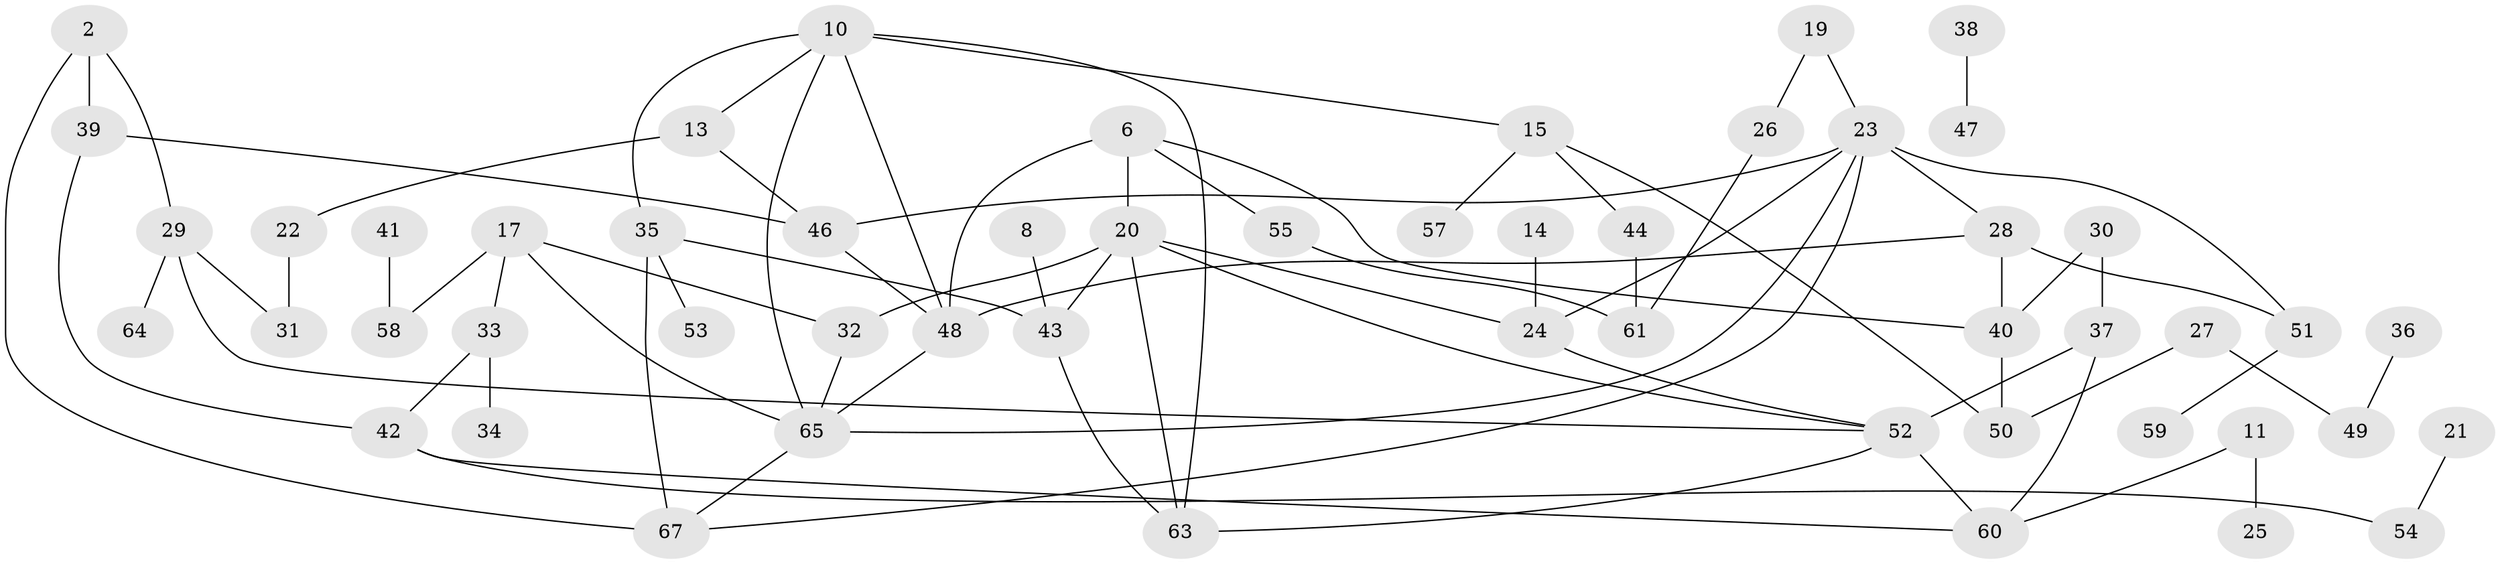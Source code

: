 // original degree distribution, {3: 0.13392857142857142, 0: 0.10714285714285714, 5: 0.05357142857142857, 2: 0.25892857142857145, 4: 0.15178571428571427, 1: 0.2767857142857143, 7: 0.017857142857142856}
// Generated by graph-tools (version 1.1) at 2025/35/03/04/25 23:35:44]
// undirected, 54 vertices, 78 edges
graph export_dot {
  node [color=gray90,style=filled];
  2;
  6;
  8;
  10;
  11;
  13;
  14;
  15;
  17;
  19;
  20;
  21;
  22;
  23;
  24;
  25;
  26;
  27;
  28;
  29;
  30;
  31;
  32;
  33;
  34;
  35;
  36;
  37;
  38;
  39;
  40;
  41;
  42;
  43;
  44;
  46;
  47;
  48;
  49;
  50;
  51;
  52;
  53;
  54;
  55;
  57;
  58;
  59;
  60;
  61;
  63;
  64;
  65;
  67;
  2 -- 29 [weight=1.0];
  2 -- 39 [weight=1.0];
  2 -- 67 [weight=1.0];
  6 -- 20 [weight=1.0];
  6 -- 40 [weight=1.0];
  6 -- 48 [weight=2.0];
  6 -- 55 [weight=1.0];
  8 -- 43 [weight=1.0];
  10 -- 13 [weight=1.0];
  10 -- 15 [weight=1.0];
  10 -- 35 [weight=1.0];
  10 -- 48 [weight=1.0];
  10 -- 63 [weight=1.0];
  10 -- 65 [weight=1.0];
  11 -- 25 [weight=1.0];
  11 -- 60 [weight=1.0];
  13 -- 22 [weight=1.0];
  13 -- 46 [weight=1.0];
  14 -- 24 [weight=1.0];
  15 -- 44 [weight=1.0];
  15 -- 50 [weight=1.0];
  15 -- 57 [weight=1.0];
  17 -- 32 [weight=1.0];
  17 -- 33 [weight=1.0];
  17 -- 58 [weight=1.0];
  17 -- 65 [weight=1.0];
  19 -- 23 [weight=1.0];
  19 -- 26 [weight=1.0];
  20 -- 24 [weight=1.0];
  20 -- 32 [weight=1.0];
  20 -- 43 [weight=1.0];
  20 -- 52 [weight=1.0];
  20 -- 63 [weight=1.0];
  21 -- 54 [weight=1.0];
  22 -- 31 [weight=1.0];
  23 -- 24 [weight=1.0];
  23 -- 28 [weight=1.0];
  23 -- 46 [weight=1.0];
  23 -- 51 [weight=1.0];
  23 -- 65 [weight=1.0];
  23 -- 67 [weight=1.0];
  24 -- 52 [weight=1.0];
  26 -- 61 [weight=1.0];
  27 -- 49 [weight=1.0];
  27 -- 50 [weight=1.0];
  28 -- 40 [weight=1.0];
  28 -- 48 [weight=1.0];
  28 -- 51 [weight=1.0];
  29 -- 31 [weight=1.0];
  29 -- 52 [weight=1.0];
  29 -- 64 [weight=1.0];
  30 -- 37 [weight=1.0];
  30 -- 40 [weight=1.0];
  32 -- 65 [weight=1.0];
  33 -- 34 [weight=1.0];
  33 -- 42 [weight=1.0];
  35 -- 43 [weight=1.0];
  35 -- 53 [weight=1.0];
  35 -- 67 [weight=1.0];
  36 -- 49 [weight=1.0];
  37 -- 52 [weight=1.0];
  37 -- 60 [weight=1.0];
  38 -- 47 [weight=1.0];
  39 -- 42 [weight=1.0];
  39 -- 46 [weight=1.0];
  40 -- 50 [weight=1.0];
  41 -- 58 [weight=1.0];
  42 -- 54 [weight=1.0];
  42 -- 60 [weight=1.0];
  43 -- 63 [weight=1.0];
  44 -- 61 [weight=1.0];
  46 -- 48 [weight=1.0];
  48 -- 65 [weight=1.0];
  51 -- 59 [weight=1.0];
  52 -- 60 [weight=1.0];
  52 -- 63 [weight=1.0];
  55 -- 61 [weight=1.0];
  65 -- 67 [weight=1.0];
}
